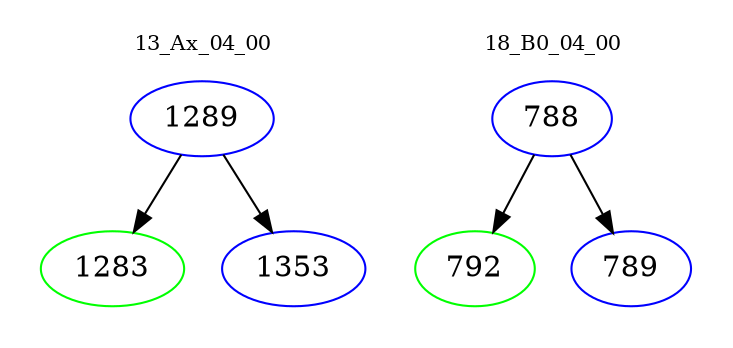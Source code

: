 digraph{
subgraph cluster_0 {
color = white
label = "13_Ax_04_00";
fontsize=10;
T0_1289 [label="1289", color="blue"]
T0_1289 -> T0_1283 [color="black"]
T0_1283 [label="1283", color="green"]
T0_1289 -> T0_1353 [color="black"]
T0_1353 [label="1353", color="blue"]
}
subgraph cluster_1 {
color = white
label = "18_B0_04_00";
fontsize=10;
T1_788 [label="788", color="blue"]
T1_788 -> T1_792 [color="black"]
T1_792 [label="792", color="green"]
T1_788 -> T1_789 [color="black"]
T1_789 [label="789", color="blue"]
}
}
